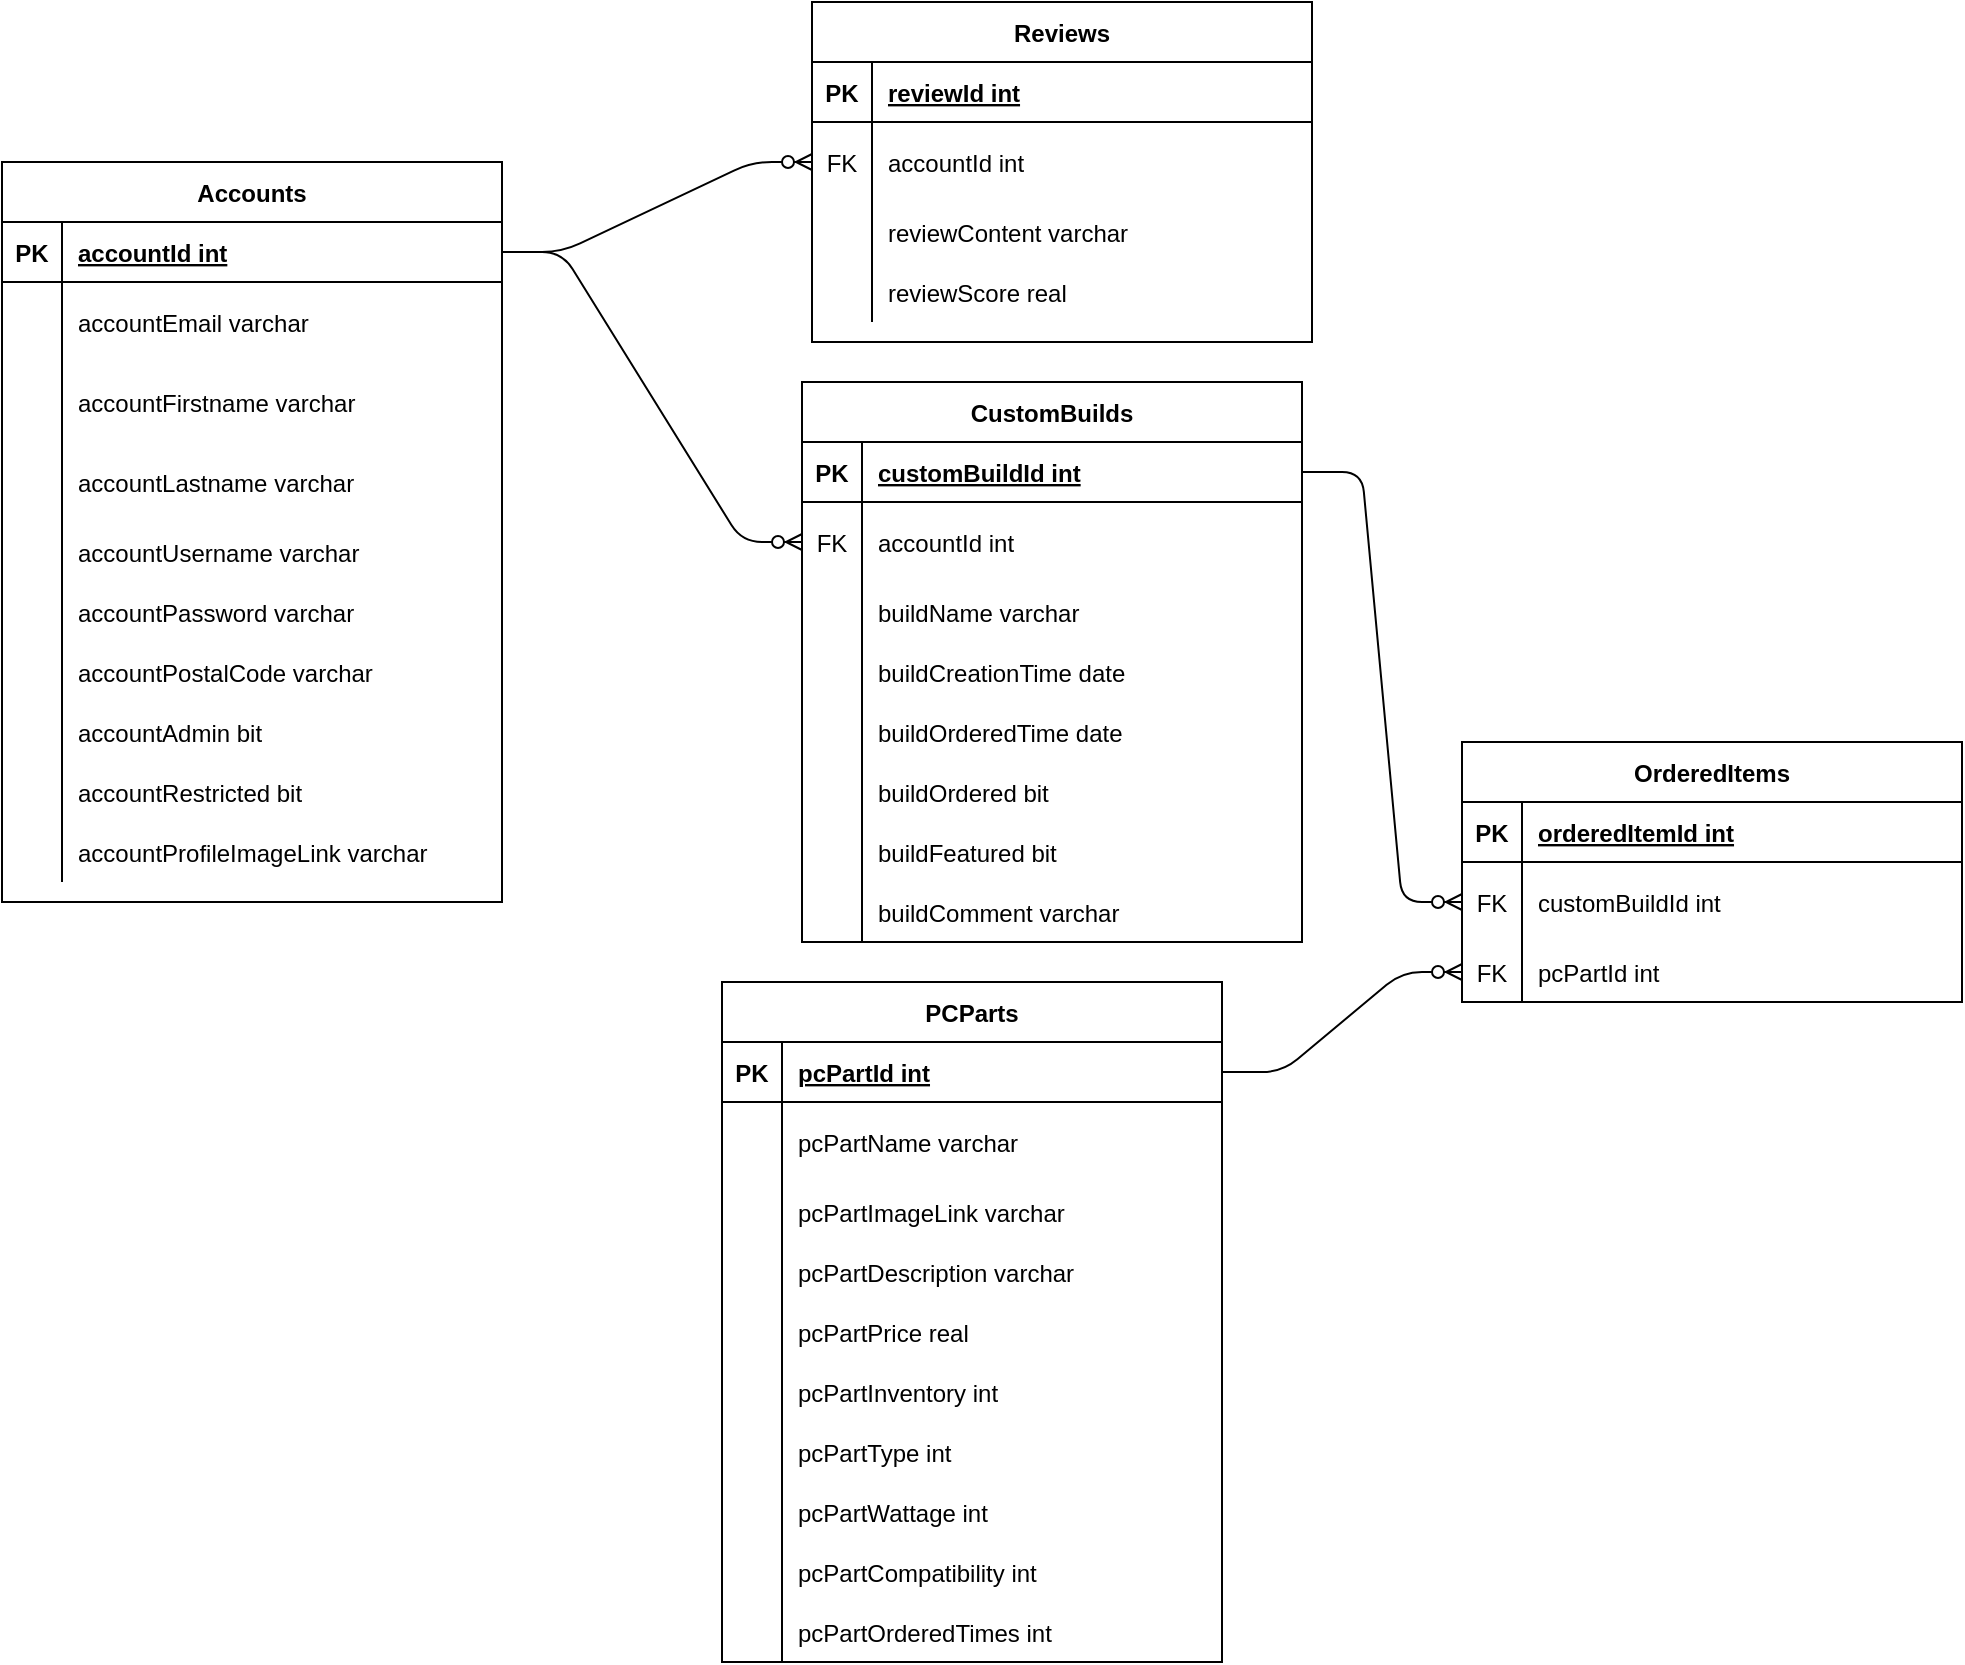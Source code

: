 <mxfile version="13.7.9" type="device"><diagram id="R2lEEEUBdFMjLlhIrx00" name="Page-1"><mxGraphModel dx="472" dy="348" grid="1" gridSize="10" guides="1" tooltips="1" connect="1" arrows="1" fold="1" page="1" pageScale="1" pageWidth="850" pageHeight="1100" math="0" shadow="0" extFonts="Permanent Marker^https://fonts.googleapis.com/css?family=Permanent+Marker"><root><mxCell id="0"/><mxCell id="1" parent="0"/><mxCell id="kTlFBCWZJjWthuYvwPtn-91" value="" style="edgeStyle=entityRelationEdgeStyle;fontSize=12;html=1;endArrow=ERzeroToMany;endFill=1;entryX=0;entryY=0.5;entryDx=0;entryDy=0;exitX=1;exitY=0.5;exitDx=0;exitDy=0;" parent="1" source="kTlFBCWZJjWthuYvwPtn-2" target="kTlFBCWZJjWthuYvwPtn-24" edge="1"><mxGeometry width="100" height="100" relative="1" as="geometry"><mxPoint x="180" y="1130" as="sourcePoint"/><mxPoint x="110" y="940" as="targetPoint"/></mxGeometry></mxCell><mxCell id="kTlFBCWZJjWthuYvwPtn-92" value="" style="edgeStyle=entityRelationEdgeStyle;fontSize=12;html=1;endArrow=ERzeroToMany;endFill=1;exitX=1;exitY=0.5;exitDx=0;exitDy=0;entryX=0;entryY=0.5;entryDx=0;entryDy=0;" parent="1" source="kTlFBCWZJjWthuYvwPtn-70" target="kTlFBCWZJjWthuYvwPtn-50" edge="1"><mxGeometry width="100" height="100" relative="1" as="geometry"><mxPoint x="350" y="1140" as="sourcePoint"/><mxPoint x="270" y="1020" as="targetPoint"/></mxGeometry></mxCell><mxCell id="kTlFBCWZJjWthuYvwPtn-93" value="" style="edgeStyle=entityRelationEdgeStyle;fontSize=12;html=1;endArrow=ERzeroToMany;endFill=1;entryX=0;entryY=0.5;entryDx=0;entryDy=0;exitX=1;exitY=0.5;exitDx=0;exitDy=0;" parent="1" source="kTlFBCWZJjWthuYvwPtn-21" target="kTlFBCWZJjWthuYvwPtn-47" edge="1"><mxGeometry width="100" height="100" relative="1" as="geometry"><mxPoint x="350" y="1100" as="sourcePoint"/><mxPoint x="280" y="910" as="targetPoint"/></mxGeometry></mxCell><mxCell id="kTlFBCWZJjWthuYvwPtn-20" value="CustomBuilds" style="shape=table;startSize=30;container=1;collapsible=1;childLayout=tableLayout;fixedRows=1;rowLines=0;fontStyle=1;align=center;resizeLast=1;" parent="1" vertex="1"><mxGeometry x="420" y="710" width="250" height="280" as="geometry"/></mxCell><mxCell id="kTlFBCWZJjWthuYvwPtn-21" value="" style="shape=partialRectangle;collapsible=0;dropTarget=0;pointerEvents=0;fillColor=none;points=[[0,0.5],[1,0.5]];portConstraint=eastwest;top=0;left=0;right=0;bottom=1;" parent="kTlFBCWZJjWthuYvwPtn-20" vertex="1"><mxGeometry y="30" width="250" height="30" as="geometry"/></mxCell><mxCell id="kTlFBCWZJjWthuYvwPtn-22" value="PK" style="shape=partialRectangle;overflow=hidden;connectable=0;fillColor=none;top=0;left=0;bottom=0;right=0;fontStyle=1;" parent="kTlFBCWZJjWthuYvwPtn-21" vertex="1"><mxGeometry width="30" height="30" as="geometry"/></mxCell><mxCell id="kTlFBCWZJjWthuYvwPtn-23" value="customBuildId int" style="shape=partialRectangle;overflow=hidden;connectable=0;fillColor=none;top=0;left=0;bottom=0;right=0;align=left;spacingLeft=6;fontStyle=5;" parent="kTlFBCWZJjWthuYvwPtn-21" vertex="1"><mxGeometry x="30" width="220" height="30" as="geometry"/></mxCell><mxCell id="kTlFBCWZJjWthuYvwPtn-24" value="" style="shape=partialRectangle;collapsible=0;dropTarget=0;pointerEvents=0;fillColor=none;points=[[0,0.5],[1,0.5]];portConstraint=eastwest;top=0;left=0;right=0;bottom=0;" parent="kTlFBCWZJjWthuYvwPtn-20" vertex="1"><mxGeometry y="60" width="250" height="40" as="geometry"/></mxCell><mxCell id="kTlFBCWZJjWthuYvwPtn-25" value="FK" style="shape=partialRectangle;overflow=hidden;connectable=0;fillColor=none;top=0;left=0;bottom=0;right=0;" parent="kTlFBCWZJjWthuYvwPtn-24" vertex="1"><mxGeometry width="30" height="40" as="geometry"/></mxCell><mxCell id="kTlFBCWZJjWthuYvwPtn-26" value="accountId int" style="shape=partialRectangle;overflow=hidden;connectable=0;fillColor=none;top=0;left=0;bottom=0;right=0;align=left;spacingLeft=6;" parent="kTlFBCWZJjWthuYvwPtn-24" vertex="1"><mxGeometry x="30" width="220" height="40" as="geometry"/></mxCell><mxCell id="3MyT_tnNJhP7U67o4aDa-4" value="" style="shape=partialRectangle;collapsible=0;dropTarget=0;pointerEvents=0;fillColor=none;points=[[0,0.5],[1,0.5]];portConstraint=eastwest;top=0;left=0;right=0;bottom=0;" parent="kTlFBCWZJjWthuYvwPtn-20" vertex="1"><mxGeometry y="100" width="250" height="30" as="geometry"/></mxCell><mxCell id="3MyT_tnNJhP7U67o4aDa-5" value="" style="shape=partialRectangle;overflow=hidden;connectable=0;fillColor=none;top=0;left=0;bottom=0;right=0;" parent="3MyT_tnNJhP7U67o4aDa-4" vertex="1"><mxGeometry width="30" height="30" as="geometry"/></mxCell><mxCell id="3MyT_tnNJhP7U67o4aDa-6" value="buildName varchar" style="shape=partialRectangle;overflow=hidden;connectable=0;fillColor=none;top=0;left=0;bottom=0;right=0;align=left;spacingLeft=6;" parent="3MyT_tnNJhP7U67o4aDa-4" vertex="1"><mxGeometry x="30" width="220" height="30" as="geometry"/></mxCell><mxCell id="kTlFBCWZJjWthuYvwPtn-27" value="" style="shape=partialRectangle;collapsible=0;dropTarget=0;pointerEvents=0;fillColor=none;points=[[0,0.5],[1,0.5]];portConstraint=eastwest;top=0;left=0;right=0;bottom=0;" parent="kTlFBCWZJjWthuYvwPtn-20" vertex="1"><mxGeometry y="130" width="250" height="30" as="geometry"/></mxCell><mxCell id="kTlFBCWZJjWthuYvwPtn-28" value="" style="shape=partialRectangle;overflow=hidden;connectable=0;fillColor=none;top=0;left=0;bottom=0;right=0;" parent="kTlFBCWZJjWthuYvwPtn-27" vertex="1"><mxGeometry width="30" height="30" as="geometry"/></mxCell><mxCell id="kTlFBCWZJjWthuYvwPtn-29" value="buildCreationTime date" style="shape=partialRectangle;overflow=hidden;connectable=0;fillColor=none;top=0;left=0;bottom=0;right=0;align=left;spacingLeft=6;" parent="kTlFBCWZJjWthuYvwPtn-27" vertex="1"><mxGeometry x="30" width="220" height="30" as="geometry"/></mxCell><mxCell id="kTlFBCWZJjWthuYvwPtn-53" value="" style="shape=partialRectangle;collapsible=0;dropTarget=0;pointerEvents=0;fillColor=none;points=[[0,0.5],[1,0.5]];portConstraint=eastwest;top=0;left=0;right=0;bottom=0;" parent="kTlFBCWZJjWthuYvwPtn-20" vertex="1"><mxGeometry y="160" width="250" height="30" as="geometry"/></mxCell><mxCell id="kTlFBCWZJjWthuYvwPtn-54" value="" style="shape=partialRectangle;overflow=hidden;connectable=0;fillColor=none;top=0;left=0;bottom=0;right=0;" parent="kTlFBCWZJjWthuYvwPtn-53" vertex="1"><mxGeometry width="30" height="30" as="geometry"/></mxCell><mxCell id="kTlFBCWZJjWthuYvwPtn-55" value="buildOrderedTime date" style="shape=partialRectangle;overflow=hidden;connectable=0;fillColor=none;top=0;left=0;bottom=0;right=0;align=left;spacingLeft=6;" parent="kTlFBCWZJjWthuYvwPtn-53" vertex="1"><mxGeometry x="30" width="220" height="30" as="geometry"/></mxCell><mxCell id="kTlFBCWZJjWthuYvwPtn-56" value="" style="shape=partialRectangle;collapsible=0;dropTarget=0;pointerEvents=0;fillColor=none;points=[[0,0.5],[1,0.5]];portConstraint=eastwest;top=0;left=0;right=0;bottom=0;" parent="kTlFBCWZJjWthuYvwPtn-20" vertex="1"><mxGeometry y="190" width="250" height="30" as="geometry"/></mxCell><mxCell id="kTlFBCWZJjWthuYvwPtn-57" value="" style="shape=partialRectangle;overflow=hidden;connectable=0;fillColor=none;top=0;left=0;bottom=0;right=0;" parent="kTlFBCWZJjWthuYvwPtn-56" vertex="1"><mxGeometry width="30" height="30" as="geometry"/></mxCell><mxCell id="kTlFBCWZJjWthuYvwPtn-58" value="buildOrdered bit" style="shape=partialRectangle;overflow=hidden;connectable=0;fillColor=none;top=0;left=0;bottom=0;right=0;align=left;spacingLeft=6;" parent="kTlFBCWZJjWthuYvwPtn-56" vertex="1"><mxGeometry x="30" width="220" height="30" as="geometry"/></mxCell><mxCell id="kTlFBCWZJjWthuYvwPtn-88" value="" style="shape=partialRectangle;collapsible=0;dropTarget=0;pointerEvents=0;fillColor=none;points=[[0,0.5],[1,0.5]];portConstraint=eastwest;top=0;left=0;right=0;bottom=0;" parent="kTlFBCWZJjWthuYvwPtn-20" vertex="1"><mxGeometry y="220" width="250" height="30" as="geometry"/></mxCell><mxCell id="kTlFBCWZJjWthuYvwPtn-89" value="" style="shape=partialRectangle;overflow=hidden;connectable=0;fillColor=none;top=0;left=0;bottom=0;right=0;" parent="kTlFBCWZJjWthuYvwPtn-88" vertex="1"><mxGeometry width="30" height="30" as="geometry"/></mxCell><mxCell id="kTlFBCWZJjWthuYvwPtn-90" value="buildFeatured bit" style="shape=partialRectangle;overflow=hidden;connectable=0;fillColor=none;top=0;left=0;bottom=0;right=0;align=left;spacingLeft=6;" parent="kTlFBCWZJjWthuYvwPtn-88" vertex="1"><mxGeometry x="30" width="220" height="30" as="geometry"/></mxCell><mxCell id="ibmkBuPdhSkNix2iXy90-1" value="" style="shape=partialRectangle;collapsible=0;dropTarget=0;pointerEvents=0;fillColor=none;points=[[0,0.5],[1,0.5]];portConstraint=eastwest;top=0;left=0;right=0;bottom=0;" parent="kTlFBCWZJjWthuYvwPtn-20" vertex="1"><mxGeometry y="250" width="250" height="30" as="geometry"/></mxCell><mxCell id="ibmkBuPdhSkNix2iXy90-2" value="" style="shape=partialRectangle;overflow=hidden;connectable=0;fillColor=none;top=0;left=0;bottom=0;right=0;" parent="ibmkBuPdhSkNix2iXy90-1" vertex="1"><mxGeometry width="30" height="30" as="geometry"/></mxCell><mxCell id="ibmkBuPdhSkNix2iXy90-3" value="buildComment varchar" style="shape=partialRectangle;overflow=hidden;connectable=0;fillColor=none;top=0;left=0;bottom=0;right=0;align=left;spacingLeft=6;" parent="ibmkBuPdhSkNix2iXy90-1" vertex="1"><mxGeometry x="30" width="220" height="30" as="geometry"/></mxCell><mxCell id="vcdEx6bv-lpTKyef4e6X-51" value="" style="edgeStyle=entityRelationEdgeStyle;fontSize=12;html=1;endArrow=ERzeroToMany;endFill=1;entryX=0;entryY=0.5;entryDx=0;entryDy=0;exitX=1;exitY=0.5;exitDx=0;exitDy=0;" parent="1" source="kTlFBCWZJjWthuYvwPtn-2" target="vcdEx6bv-lpTKyef4e6X-30" edge="1"><mxGeometry width="100" height="100" relative="1" as="geometry"><mxPoint x="230" y="565" as="sourcePoint"/><mxPoint x="360" y="590" as="targetPoint"/></mxGeometry></mxCell><mxCell id="vcdEx6bv-lpTKyef4e6X-26" value="Reviews" style="shape=table;startSize=30;container=1;collapsible=1;childLayout=tableLayout;fixedRows=1;rowLines=0;fontStyle=1;align=center;resizeLast=1;" parent="1" vertex="1"><mxGeometry x="425" y="520" width="250" height="170" as="geometry"/></mxCell><mxCell id="vcdEx6bv-lpTKyef4e6X-27" value="" style="shape=partialRectangle;collapsible=0;dropTarget=0;pointerEvents=0;fillColor=none;points=[[0,0.5],[1,0.5]];portConstraint=eastwest;top=0;left=0;right=0;bottom=1;" parent="vcdEx6bv-lpTKyef4e6X-26" vertex="1"><mxGeometry y="30" width="250" height="30" as="geometry"/></mxCell><mxCell id="vcdEx6bv-lpTKyef4e6X-28" value="PK" style="shape=partialRectangle;overflow=hidden;connectable=0;fillColor=none;top=0;left=0;bottom=0;right=0;fontStyle=1;" parent="vcdEx6bv-lpTKyef4e6X-27" vertex="1"><mxGeometry width="30" height="30" as="geometry"/></mxCell><mxCell id="vcdEx6bv-lpTKyef4e6X-29" value="reviewId int" style="shape=partialRectangle;overflow=hidden;connectable=0;fillColor=none;top=0;left=0;bottom=0;right=0;align=left;spacingLeft=6;fontStyle=5;" parent="vcdEx6bv-lpTKyef4e6X-27" vertex="1"><mxGeometry x="30" width="220" height="30" as="geometry"/></mxCell><mxCell id="vcdEx6bv-lpTKyef4e6X-30" value="" style="shape=partialRectangle;collapsible=0;dropTarget=0;pointerEvents=0;fillColor=none;points=[[0,0.5],[1,0.5]];portConstraint=eastwest;top=0;left=0;right=0;bottom=0;" parent="vcdEx6bv-lpTKyef4e6X-26" vertex="1"><mxGeometry y="60" width="250" height="40" as="geometry"/></mxCell><mxCell id="vcdEx6bv-lpTKyef4e6X-31" value="FK" style="shape=partialRectangle;overflow=hidden;connectable=0;fillColor=none;top=0;left=0;bottom=0;right=0;" parent="vcdEx6bv-lpTKyef4e6X-30" vertex="1"><mxGeometry width="30" height="40" as="geometry"/></mxCell><mxCell id="vcdEx6bv-lpTKyef4e6X-32" value="accountId int" style="shape=partialRectangle;overflow=hidden;connectable=0;fillColor=none;top=0;left=0;bottom=0;right=0;align=left;spacingLeft=6;" parent="vcdEx6bv-lpTKyef4e6X-30" vertex="1"><mxGeometry x="30" width="220" height="40" as="geometry"/></mxCell><mxCell id="vcdEx6bv-lpTKyef4e6X-33" value="" style="shape=partialRectangle;collapsible=0;dropTarget=0;pointerEvents=0;fillColor=none;points=[[0,0.5],[1,0.5]];portConstraint=eastwest;top=0;left=0;right=0;bottom=0;" parent="vcdEx6bv-lpTKyef4e6X-26" vertex="1"><mxGeometry y="100" width="250" height="30" as="geometry"/></mxCell><mxCell id="vcdEx6bv-lpTKyef4e6X-34" value="" style="shape=partialRectangle;overflow=hidden;connectable=0;fillColor=none;top=0;left=0;bottom=0;right=0;" parent="vcdEx6bv-lpTKyef4e6X-33" vertex="1"><mxGeometry width="30" height="30" as="geometry"/></mxCell><mxCell id="vcdEx6bv-lpTKyef4e6X-35" value="reviewContent varchar" style="shape=partialRectangle;overflow=hidden;connectable=0;fillColor=none;top=0;left=0;bottom=0;right=0;align=left;spacingLeft=6;" parent="vcdEx6bv-lpTKyef4e6X-33" vertex="1"><mxGeometry x="30" width="220" height="30" as="geometry"/></mxCell><mxCell id="vcdEx6bv-lpTKyef4e6X-36" value="" style="shape=partialRectangle;collapsible=0;dropTarget=0;pointerEvents=0;fillColor=none;points=[[0,0.5],[1,0.5]];portConstraint=eastwest;top=0;left=0;right=0;bottom=0;" parent="vcdEx6bv-lpTKyef4e6X-26" vertex="1"><mxGeometry y="130" width="250" height="30" as="geometry"/></mxCell><mxCell id="vcdEx6bv-lpTKyef4e6X-37" value="" style="shape=partialRectangle;overflow=hidden;connectable=0;fillColor=none;top=0;left=0;bottom=0;right=0;" parent="vcdEx6bv-lpTKyef4e6X-36" vertex="1"><mxGeometry width="30" height="30" as="geometry"/></mxCell><mxCell id="vcdEx6bv-lpTKyef4e6X-38" value="reviewScore real" style="shape=partialRectangle;overflow=hidden;connectable=0;fillColor=none;top=0;left=0;bottom=0;right=0;align=left;spacingLeft=6;" parent="vcdEx6bv-lpTKyef4e6X-36" vertex="1"><mxGeometry x="30" width="220" height="30" as="geometry"/></mxCell><mxCell id="kTlFBCWZJjWthuYvwPtn-1" value="Accounts" style="shape=table;startSize=30;container=1;collapsible=1;childLayout=tableLayout;fixedRows=1;rowLines=0;fontStyle=1;align=center;resizeLast=1;" parent="1" vertex="1"><mxGeometry x="20" y="600" width="250" height="370" as="geometry"/></mxCell><mxCell id="kTlFBCWZJjWthuYvwPtn-2" value="" style="shape=partialRectangle;collapsible=0;dropTarget=0;pointerEvents=0;fillColor=none;points=[[0,0.5],[1,0.5]];portConstraint=eastwest;top=0;left=0;right=0;bottom=1;" parent="kTlFBCWZJjWthuYvwPtn-1" vertex="1"><mxGeometry y="30" width="250" height="30" as="geometry"/></mxCell><mxCell id="kTlFBCWZJjWthuYvwPtn-3" value="PK" style="shape=partialRectangle;overflow=hidden;connectable=0;fillColor=none;top=0;left=0;bottom=0;right=0;fontStyle=1;" parent="kTlFBCWZJjWthuYvwPtn-2" vertex="1"><mxGeometry width="30" height="30" as="geometry"/></mxCell><mxCell id="kTlFBCWZJjWthuYvwPtn-4" value="accountId int" style="shape=partialRectangle;overflow=hidden;connectable=0;fillColor=none;top=0;left=0;bottom=0;right=0;align=left;spacingLeft=6;fontStyle=5;" parent="kTlFBCWZJjWthuYvwPtn-2" vertex="1"><mxGeometry x="30" width="220" height="30" as="geometry"/></mxCell><mxCell id="kTlFBCWZJjWthuYvwPtn-5" value="" style="shape=partialRectangle;collapsible=0;dropTarget=0;pointerEvents=0;fillColor=none;points=[[0,0.5],[1,0.5]];portConstraint=eastwest;top=0;left=0;right=0;bottom=0;" parent="kTlFBCWZJjWthuYvwPtn-1" vertex="1"><mxGeometry y="60" width="250" height="40" as="geometry"/></mxCell><mxCell id="kTlFBCWZJjWthuYvwPtn-6" value="" style="shape=partialRectangle;overflow=hidden;connectable=0;fillColor=none;top=0;left=0;bottom=0;right=0;" parent="kTlFBCWZJjWthuYvwPtn-5" vertex="1"><mxGeometry width="30" height="40" as="geometry"/></mxCell><mxCell id="kTlFBCWZJjWthuYvwPtn-7" value="accountEmail varchar" style="shape=partialRectangle;overflow=hidden;connectable=0;fillColor=none;top=0;left=0;bottom=0;right=0;align=left;spacingLeft=6;" parent="kTlFBCWZJjWthuYvwPtn-5" vertex="1"><mxGeometry x="30" width="220" height="40" as="geometry"/></mxCell><mxCell id="Oik9WNWwoDnyMP662TAf-1" value="" style="shape=partialRectangle;collapsible=0;dropTarget=0;pointerEvents=0;fillColor=none;points=[[0,0.5],[1,0.5]];portConstraint=eastwest;top=0;left=0;right=0;bottom=0;" vertex="1" parent="kTlFBCWZJjWthuYvwPtn-1"><mxGeometry y="100" width="250" height="40" as="geometry"/></mxCell><mxCell id="Oik9WNWwoDnyMP662TAf-2" value="" style="shape=partialRectangle;overflow=hidden;connectable=0;fillColor=none;top=0;left=0;bottom=0;right=0;" vertex="1" parent="Oik9WNWwoDnyMP662TAf-1"><mxGeometry width="30" height="40" as="geometry"/></mxCell><mxCell id="Oik9WNWwoDnyMP662TAf-3" value="accountFirstname varchar" style="shape=partialRectangle;overflow=hidden;connectable=0;fillColor=none;top=0;left=0;bottom=0;right=0;align=left;spacingLeft=6;" vertex="1" parent="Oik9WNWwoDnyMP662TAf-1"><mxGeometry x="30" width="220" height="40" as="geometry"/></mxCell><mxCell id="Oik9WNWwoDnyMP662TAf-4" value="" style="shape=partialRectangle;collapsible=0;dropTarget=0;pointerEvents=0;fillColor=none;points=[[0,0.5],[1,0.5]];portConstraint=eastwest;top=0;left=0;right=0;bottom=0;" vertex="1" parent="kTlFBCWZJjWthuYvwPtn-1"><mxGeometry y="140" width="250" height="40" as="geometry"/></mxCell><mxCell id="Oik9WNWwoDnyMP662TAf-5" value="" style="shape=partialRectangle;overflow=hidden;connectable=0;fillColor=none;top=0;left=0;bottom=0;right=0;" vertex="1" parent="Oik9WNWwoDnyMP662TAf-4"><mxGeometry width="30" height="40" as="geometry"/></mxCell><mxCell id="Oik9WNWwoDnyMP662TAf-6" value="accountLastname varchar" style="shape=partialRectangle;overflow=hidden;connectable=0;fillColor=none;top=0;left=0;bottom=0;right=0;align=left;spacingLeft=6;" vertex="1" parent="Oik9WNWwoDnyMP662TAf-4"><mxGeometry x="30" width="220" height="40" as="geometry"/></mxCell><mxCell id="kTlFBCWZJjWthuYvwPtn-8" value="" style="shape=partialRectangle;collapsible=0;dropTarget=0;pointerEvents=0;fillColor=none;points=[[0,0.5],[1,0.5]];portConstraint=eastwest;top=0;left=0;right=0;bottom=0;" parent="kTlFBCWZJjWthuYvwPtn-1" vertex="1"><mxGeometry y="180" width="250" height="30" as="geometry"/></mxCell><mxCell id="kTlFBCWZJjWthuYvwPtn-9" value="" style="shape=partialRectangle;overflow=hidden;connectable=0;fillColor=none;top=0;left=0;bottom=0;right=0;" parent="kTlFBCWZJjWthuYvwPtn-8" vertex="1"><mxGeometry width="30" height="30" as="geometry"/></mxCell><mxCell id="kTlFBCWZJjWthuYvwPtn-10" value="accountUsername varchar" style="shape=partialRectangle;overflow=hidden;connectable=0;fillColor=none;top=0;left=0;bottom=0;right=0;align=left;spacingLeft=6;" parent="kTlFBCWZJjWthuYvwPtn-8" vertex="1"><mxGeometry x="30" width="220" height="30" as="geometry"/></mxCell><mxCell id="kTlFBCWZJjWthuYvwPtn-11" value="" style="shape=partialRectangle;collapsible=0;dropTarget=0;pointerEvents=0;fillColor=none;points=[[0,0.5],[1,0.5]];portConstraint=eastwest;top=0;left=0;right=0;bottom=0;" parent="kTlFBCWZJjWthuYvwPtn-1" vertex="1"><mxGeometry y="210" width="250" height="30" as="geometry"/></mxCell><mxCell id="kTlFBCWZJjWthuYvwPtn-12" value="" style="shape=partialRectangle;overflow=hidden;connectable=0;fillColor=none;top=0;left=0;bottom=0;right=0;" parent="kTlFBCWZJjWthuYvwPtn-11" vertex="1"><mxGeometry width="30" height="30" as="geometry"/></mxCell><mxCell id="kTlFBCWZJjWthuYvwPtn-13" value="accountPassword varchar" style="shape=partialRectangle;overflow=hidden;connectable=0;fillColor=none;top=0;left=0;bottom=0;right=0;align=left;spacingLeft=6;" parent="kTlFBCWZJjWthuYvwPtn-11" vertex="1"><mxGeometry x="30" width="220" height="30" as="geometry"/></mxCell><mxCell id="kTlFBCWZJjWthuYvwPtn-14" value="" style="shape=partialRectangle;collapsible=0;dropTarget=0;pointerEvents=0;fillColor=none;points=[[0,0.5],[1,0.5]];portConstraint=eastwest;top=0;left=0;right=0;bottom=0;" parent="kTlFBCWZJjWthuYvwPtn-1" vertex="1"><mxGeometry y="240" width="250" height="30" as="geometry"/></mxCell><mxCell id="kTlFBCWZJjWthuYvwPtn-15" value="" style="shape=partialRectangle;overflow=hidden;connectable=0;fillColor=none;top=0;left=0;bottom=0;right=0;" parent="kTlFBCWZJjWthuYvwPtn-14" vertex="1"><mxGeometry width="30" height="30" as="geometry"/></mxCell><mxCell id="kTlFBCWZJjWthuYvwPtn-16" value="accountPostalCode varchar" style="shape=partialRectangle;overflow=hidden;connectable=0;fillColor=none;top=0;left=0;bottom=0;right=0;align=left;spacingLeft=6;" parent="kTlFBCWZJjWthuYvwPtn-14" vertex="1"><mxGeometry x="30" width="220" height="30" as="geometry"/></mxCell><mxCell id="kTlFBCWZJjWthuYvwPtn-36" value="" style="shape=partialRectangle;collapsible=0;dropTarget=0;pointerEvents=0;fillColor=none;points=[[0,0.5],[1,0.5]];portConstraint=eastwest;top=0;left=0;right=0;bottom=0;" parent="kTlFBCWZJjWthuYvwPtn-1" vertex="1"><mxGeometry y="270" width="250" height="30" as="geometry"/></mxCell><mxCell id="kTlFBCWZJjWthuYvwPtn-37" value="" style="shape=partialRectangle;overflow=hidden;connectable=0;fillColor=none;top=0;left=0;bottom=0;right=0;" parent="kTlFBCWZJjWthuYvwPtn-36" vertex="1"><mxGeometry width="30" height="30" as="geometry"/></mxCell><mxCell id="kTlFBCWZJjWthuYvwPtn-38" value="accountAdmin bit" style="shape=partialRectangle;overflow=hidden;connectable=0;fillColor=none;top=0;left=0;bottom=0;right=0;align=left;spacingLeft=6;" parent="kTlFBCWZJjWthuYvwPtn-36" vertex="1"><mxGeometry x="30" width="220" height="30" as="geometry"/></mxCell><mxCell id="mxynemmjetm4e7g7skzP-1" value="" style="shape=partialRectangle;collapsible=0;dropTarget=0;pointerEvents=0;fillColor=none;points=[[0,0.5],[1,0.5]];portConstraint=eastwest;top=0;left=0;right=0;bottom=0;" parent="kTlFBCWZJjWthuYvwPtn-1" vertex="1"><mxGeometry y="300" width="250" height="30" as="geometry"/></mxCell><mxCell id="mxynemmjetm4e7g7skzP-2" value="" style="shape=partialRectangle;overflow=hidden;connectable=0;fillColor=none;top=0;left=0;bottom=0;right=0;" parent="mxynemmjetm4e7g7skzP-1" vertex="1"><mxGeometry width="30" height="30" as="geometry"/></mxCell><mxCell id="mxynemmjetm4e7g7skzP-3" value="accountRestricted bit" style="shape=partialRectangle;overflow=hidden;connectable=0;fillColor=none;top=0;left=0;bottom=0;right=0;align=left;spacingLeft=6;" parent="mxynemmjetm4e7g7skzP-1" vertex="1"><mxGeometry x="30" width="220" height="30" as="geometry"/></mxCell><mxCell id="mxynemmjetm4e7g7skzP-4" value="" style="shape=partialRectangle;collapsible=0;dropTarget=0;pointerEvents=0;fillColor=none;points=[[0,0.5],[1,0.5]];portConstraint=eastwest;top=0;left=0;right=0;bottom=0;" parent="kTlFBCWZJjWthuYvwPtn-1" vertex="1"><mxGeometry y="330" width="250" height="30" as="geometry"/></mxCell><mxCell id="mxynemmjetm4e7g7skzP-5" value="" style="shape=partialRectangle;overflow=hidden;connectable=0;fillColor=none;top=0;left=0;bottom=0;right=0;" parent="mxynemmjetm4e7g7skzP-4" vertex="1"><mxGeometry width="30" height="30" as="geometry"/></mxCell><mxCell id="mxynemmjetm4e7g7skzP-6" value="accountProfileImageLink varchar" style="shape=partialRectangle;overflow=hidden;connectable=0;fillColor=none;top=0;left=0;bottom=0;right=0;align=left;spacingLeft=6;" parent="mxynemmjetm4e7g7skzP-4" vertex="1"><mxGeometry x="30" width="220" height="30" as="geometry"/></mxCell><mxCell id="kTlFBCWZJjWthuYvwPtn-69" value="PCParts" style="shape=table;startSize=30;container=1;collapsible=1;childLayout=tableLayout;fixedRows=1;rowLines=0;fontStyle=1;align=center;resizeLast=1;" parent="1" vertex="1"><mxGeometry x="380" y="1010" width="250" height="340" as="geometry"/></mxCell><mxCell id="kTlFBCWZJjWthuYvwPtn-70" value="" style="shape=partialRectangle;collapsible=0;dropTarget=0;pointerEvents=0;fillColor=none;points=[[0,0.5],[1,0.5]];portConstraint=eastwest;top=0;left=0;right=0;bottom=1;" parent="kTlFBCWZJjWthuYvwPtn-69" vertex="1"><mxGeometry y="30" width="250" height="30" as="geometry"/></mxCell><mxCell id="kTlFBCWZJjWthuYvwPtn-71" value="PK" style="shape=partialRectangle;overflow=hidden;connectable=0;fillColor=none;top=0;left=0;bottom=0;right=0;fontStyle=1;" parent="kTlFBCWZJjWthuYvwPtn-70" vertex="1"><mxGeometry width="30" height="30" as="geometry"/></mxCell><mxCell id="kTlFBCWZJjWthuYvwPtn-72" value="pcPartId int" style="shape=partialRectangle;overflow=hidden;connectable=0;fillColor=none;top=0;left=0;bottom=0;right=0;align=left;spacingLeft=6;fontStyle=5;" parent="kTlFBCWZJjWthuYvwPtn-70" vertex="1"><mxGeometry x="30" width="220" height="30" as="geometry"/></mxCell><mxCell id="kTlFBCWZJjWthuYvwPtn-73" value="" style="shape=partialRectangle;collapsible=0;dropTarget=0;pointerEvents=0;fillColor=none;points=[[0,0.5],[1,0.5]];portConstraint=eastwest;top=0;left=0;right=0;bottom=0;" parent="kTlFBCWZJjWthuYvwPtn-69" vertex="1"><mxGeometry y="60" width="250" height="40" as="geometry"/></mxCell><mxCell id="kTlFBCWZJjWthuYvwPtn-74" value="" style="shape=partialRectangle;overflow=hidden;connectable=0;fillColor=none;top=0;left=0;bottom=0;right=0;" parent="kTlFBCWZJjWthuYvwPtn-73" vertex="1"><mxGeometry width="30" height="40" as="geometry"/></mxCell><mxCell id="kTlFBCWZJjWthuYvwPtn-75" value="pcPartName varchar" style="shape=partialRectangle;overflow=hidden;connectable=0;fillColor=none;top=0;left=0;bottom=0;right=0;align=left;spacingLeft=6;" parent="kTlFBCWZJjWthuYvwPtn-73" vertex="1"><mxGeometry x="30" width="220" height="40" as="geometry"/></mxCell><mxCell id="kTlFBCWZJjWthuYvwPtn-76" value="" style="shape=partialRectangle;collapsible=0;dropTarget=0;pointerEvents=0;fillColor=none;points=[[0,0.5],[1,0.5]];portConstraint=eastwest;top=0;left=0;right=0;bottom=0;" parent="kTlFBCWZJjWthuYvwPtn-69" vertex="1"><mxGeometry y="100" width="250" height="30" as="geometry"/></mxCell><mxCell id="kTlFBCWZJjWthuYvwPtn-77" value="" style="shape=partialRectangle;overflow=hidden;connectable=0;fillColor=none;top=0;left=0;bottom=0;right=0;" parent="kTlFBCWZJjWthuYvwPtn-76" vertex="1"><mxGeometry width="30" height="30" as="geometry"/></mxCell><mxCell id="kTlFBCWZJjWthuYvwPtn-78" value="pcPartImageLink varchar" style="shape=partialRectangle;overflow=hidden;connectable=0;fillColor=none;top=0;left=0;bottom=0;right=0;align=left;spacingLeft=6;" parent="kTlFBCWZJjWthuYvwPtn-76" vertex="1"><mxGeometry x="30" width="220" height="30" as="geometry"/></mxCell><mxCell id="kTlFBCWZJjWthuYvwPtn-79" value="" style="shape=partialRectangle;collapsible=0;dropTarget=0;pointerEvents=0;fillColor=none;points=[[0,0.5],[1,0.5]];portConstraint=eastwest;top=0;left=0;right=0;bottom=0;" parent="kTlFBCWZJjWthuYvwPtn-69" vertex="1"><mxGeometry y="130" width="250" height="30" as="geometry"/></mxCell><mxCell id="kTlFBCWZJjWthuYvwPtn-80" value="" style="shape=partialRectangle;overflow=hidden;connectable=0;fillColor=none;top=0;left=0;bottom=0;right=0;" parent="kTlFBCWZJjWthuYvwPtn-79" vertex="1"><mxGeometry width="30" height="30" as="geometry"/></mxCell><mxCell id="kTlFBCWZJjWthuYvwPtn-81" value="pcPartDescription varchar" style="shape=partialRectangle;overflow=hidden;connectable=0;fillColor=none;top=0;left=0;bottom=0;right=0;align=left;spacingLeft=6;" parent="kTlFBCWZJjWthuYvwPtn-79" vertex="1"><mxGeometry x="30" width="220" height="30" as="geometry"/></mxCell><mxCell id="kTlFBCWZJjWthuYvwPtn-82" value="" style="shape=partialRectangle;collapsible=0;dropTarget=0;pointerEvents=0;fillColor=none;points=[[0,0.5],[1,0.5]];portConstraint=eastwest;top=0;left=0;right=0;bottom=0;" parent="kTlFBCWZJjWthuYvwPtn-69" vertex="1"><mxGeometry y="160" width="250" height="30" as="geometry"/></mxCell><mxCell id="kTlFBCWZJjWthuYvwPtn-83" value="" style="shape=partialRectangle;overflow=hidden;connectable=0;fillColor=none;top=0;left=0;bottom=0;right=0;" parent="kTlFBCWZJjWthuYvwPtn-82" vertex="1"><mxGeometry width="30" height="30" as="geometry"/></mxCell><mxCell id="kTlFBCWZJjWthuYvwPtn-84" value="pcPartPrice real" style="shape=partialRectangle;overflow=hidden;connectable=0;fillColor=none;top=0;left=0;bottom=0;right=0;align=left;spacingLeft=6;" parent="kTlFBCWZJjWthuYvwPtn-82" vertex="1"><mxGeometry x="30" width="220" height="30" as="geometry"/></mxCell><mxCell id="kTlFBCWZJjWthuYvwPtn-85" value="" style="shape=partialRectangle;collapsible=0;dropTarget=0;pointerEvents=0;fillColor=none;points=[[0,0.5],[1,0.5]];portConstraint=eastwest;top=0;left=0;right=0;bottom=0;" parent="kTlFBCWZJjWthuYvwPtn-69" vertex="1"><mxGeometry y="190" width="250" height="30" as="geometry"/></mxCell><mxCell id="kTlFBCWZJjWthuYvwPtn-86" value="" style="shape=partialRectangle;overflow=hidden;connectable=0;fillColor=none;top=0;left=0;bottom=0;right=0;" parent="kTlFBCWZJjWthuYvwPtn-85" vertex="1"><mxGeometry width="30" height="30" as="geometry"/></mxCell><mxCell id="kTlFBCWZJjWthuYvwPtn-87" value="pcPartInventory int" style="shape=partialRectangle;overflow=hidden;connectable=0;fillColor=none;top=0;left=0;bottom=0;right=0;align=left;spacingLeft=6;" parent="kTlFBCWZJjWthuYvwPtn-85" vertex="1"><mxGeometry x="30" width="220" height="30" as="geometry"/></mxCell><mxCell id="tT_53tEwKY3VXkVerZWh-1" value="" style="shape=partialRectangle;collapsible=0;dropTarget=0;pointerEvents=0;fillColor=none;points=[[0,0.5],[1,0.5]];portConstraint=eastwest;top=0;left=0;right=0;bottom=0;" parent="kTlFBCWZJjWthuYvwPtn-69" vertex="1"><mxGeometry y="220" width="250" height="30" as="geometry"/></mxCell><mxCell id="tT_53tEwKY3VXkVerZWh-2" value="" style="shape=partialRectangle;overflow=hidden;connectable=0;fillColor=none;top=0;left=0;bottom=0;right=0;" parent="tT_53tEwKY3VXkVerZWh-1" vertex="1"><mxGeometry width="30" height="30" as="geometry"/></mxCell><mxCell id="tT_53tEwKY3VXkVerZWh-3" value="pcPartType int" style="shape=partialRectangle;overflow=hidden;connectable=0;fillColor=none;top=0;left=0;bottom=0;right=0;align=left;spacingLeft=6;" parent="tT_53tEwKY3VXkVerZWh-1" vertex="1"><mxGeometry x="30" width="220" height="30" as="geometry"/></mxCell><mxCell id="FIMI_df79Xcp5d5joyeS-1" value="" style="shape=partialRectangle;collapsible=0;dropTarget=0;pointerEvents=0;fillColor=none;points=[[0,0.5],[1,0.5]];portConstraint=eastwest;top=0;left=0;right=0;bottom=0;" parent="kTlFBCWZJjWthuYvwPtn-69" vertex="1"><mxGeometry y="250" width="250" height="30" as="geometry"/></mxCell><mxCell id="FIMI_df79Xcp5d5joyeS-2" value="" style="shape=partialRectangle;overflow=hidden;connectable=0;fillColor=none;top=0;left=0;bottom=0;right=0;" parent="FIMI_df79Xcp5d5joyeS-1" vertex="1"><mxGeometry width="30" height="30" as="geometry"/></mxCell><mxCell id="FIMI_df79Xcp5d5joyeS-3" value="pcPartWattage int" style="shape=partialRectangle;overflow=hidden;connectable=0;fillColor=none;top=0;left=0;bottom=0;right=0;align=left;spacingLeft=6;" parent="FIMI_df79Xcp5d5joyeS-1" vertex="1"><mxGeometry x="30" width="220" height="30" as="geometry"/></mxCell><mxCell id="FIMI_df79Xcp5d5joyeS-7" value="" style="shape=partialRectangle;collapsible=0;dropTarget=0;pointerEvents=0;fillColor=none;points=[[0,0.5],[1,0.5]];portConstraint=eastwest;top=0;left=0;right=0;bottom=0;" parent="kTlFBCWZJjWthuYvwPtn-69" vertex="1"><mxGeometry y="280" width="250" height="30" as="geometry"/></mxCell><mxCell id="FIMI_df79Xcp5d5joyeS-8" value="" style="shape=partialRectangle;overflow=hidden;connectable=0;fillColor=none;top=0;left=0;bottom=0;right=0;" parent="FIMI_df79Xcp5d5joyeS-7" vertex="1"><mxGeometry width="30" height="30" as="geometry"/></mxCell><mxCell id="FIMI_df79Xcp5d5joyeS-9" value="pcPartCompatibility int" style="shape=partialRectangle;overflow=hidden;connectable=0;fillColor=none;top=0;left=0;bottom=0;right=0;align=left;spacingLeft=6;" parent="FIMI_df79Xcp5d5joyeS-7" vertex="1"><mxGeometry x="30" width="220" height="30" as="geometry"/></mxCell><mxCell id="b29sS1SCj9gptrpm5zpx-1" value="" style="shape=partialRectangle;collapsible=0;dropTarget=0;pointerEvents=0;fillColor=none;points=[[0,0.5],[1,0.5]];portConstraint=eastwest;top=0;left=0;right=0;bottom=0;" parent="kTlFBCWZJjWthuYvwPtn-69" vertex="1"><mxGeometry y="310" width="250" height="30" as="geometry"/></mxCell><mxCell id="b29sS1SCj9gptrpm5zpx-2" value="" style="shape=partialRectangle;overflow=hidden;connectable=0;fillColor=none;top=0;left=0;bottom=0;right=0;" parent="b29sS1SCj9gptrpm5zpx-1" vertex="1"><mxGeometry width="30" height="30" as="geometry"/></mxCell><mxCell id="b29sS1SCj9gptrpm5zpx-3" value="pcPartOrderedTimes int" style="shape=partialRectangle;overflow=hidden;connectable=0;fillColor=none;top=0;left=0;bottom=0;right=0;align=left;spacingLeft=6;" parent="b29sS1SCj9gptrpm5zpx-1" vertex="1"><mxGeometry x="30" width="220" height="30" as="geometry"/></mxCell><mxCell id="kTlFBCWZJjWthuYvwPtn-43" value="OrderedItems" style="shape=table;startSize=30;container=1;collapsible=1;childLayout=tableLayout;fixedRows=1;rowLines=0;fontStyle=1;align=center;resizeLast=1;" parent="1" vertex="1"><mxGeometry x="750" y="890" width="250" height="130" as="geometry"/></mxCell><mxCell id="kTlFBCWZJjWthuYvwPtn-44" value="" style="shape=partialRectangle;collapsible=0;dropTarget=0;pointerEvents=0;fillColor=none;points=[[0,0.5],[1,0.5]];portConstraint=eastwest;top=0;left=0;right=0;bottom=1;" parent="kTlFBCWZJjWthuYvwPtn-43" vertex="1"><mxGeometry y="30" width="250" height="30" as="geometry"/></mxCell><mxCell id="kTlFBCWZJjWthuYvwPtn-45" value="PK" style="shape=partialRectangle;overflow=hidden;connectable=0;fillColor=none;top=0;left=0;bottom=0;right=0;fontStyle=1;" parent="kTlFBCWZJjWthuYvwPtn-44" vertex="1"><mxGeometry width="30" height="30" as="geometry"/></mxCell><mxCell id="kTlFBCWZJjWthuYvwPtn-46" value="orderedItemId int" style="shape=partialRectangle;overflow=hidden;connectable=0;fillColor=none;top=0;left=0;bottom=0;right=0;align=left;spacingLeft=6;fontStyle=5;" parent="kTlFBCWZJjWthuYvwPtn-44" vertex="1"><mxGeometry x="30" width="220" height="30" as="geometry"/></mxCell><mxCell id="kTlFBCWZJjWthuYvwPtn-47" value="" style="shape=partialRectangle;collapsible=0;dropTarget=0;pointerEvents=0;fillColor=none;points=[[0,0.5],[1,0.5]];portConstraint=eastwest;top=0;left=0;right=0;bottom=0;" parent="kTlFBCWZJjWthuYvwPtn-43" vertex="1"><mxGeometry y="60" width="250" height="40" as="geometry"/></mxCell><mxCell id="kTlFBCWZJjWthuYvwPtn-48" value="FK" style="shape=partialRectangle;overflow=hidden;connectable=0;fillColor=none;top=0;left=0;bottom=0;right=0;" parent="kTlFBCWZJjWthuYvwPtn-47" vertex="1"><mxGeometry width="30" height="40" as="geometry"/></mxCell><mxCell id="kTlFBCWZJjWthuYvwPtn-49" value="customBuildId int" style="shape=partialRectangle;overflow=hidden;connectable=0;fillColor=none;top=0;left=0;bottom=0;right=0;align=left;spacingLeft=6;fontStyle=0" parent="kTlFBCWZJjWthuYvwPtn-47" vertex="1"><mxGeometry x="30" width="220" height="40" as="geometry"/></mxCell><mxCell id="kTlFBCWZJjWthuYvwPtn-50" value="" style="shape=partialRectangle;collapsible=0;dropTarget=0;pointerEvents=0;fillColor=none;points=[[0,0.5],[1,0.5]];portConstraint=eastwest;top=0;left=0;right=0;bottom=0;" parent="kTlFBCWZJjWthuYvwPtn-43" vertex="1"><mxGeometry y="100" width="250" height="30" as="geometry"/></mxCell><mxCell id="kTlFBCWZJjWthuYvwPtn-51" value="FK" style="shape=partialRectangle;overflow=hidden;connectable=0;fillColor=none;top=0;left=0;bottom=0;right=0;" parent="kTlFBCWZJjWthuYvwPtn-50" vertex="1"><mxGeometry width="30" height="30" as="geometry"/></mxCell><mxCell id="kTlFBCWZJjWthuYvwPtn-52" value="pcPartId int" style="shape=partialRectangle;overflow=hidden;connectable=0;fillColor=none;top=0;left=0;bottom=0;right=0;align=left;spacingLeft=6;" parent="kTlFBCWZJjWthuYvwPtn-50" vertex="1"><mxGeometry x="30" width="220" height="30" as="geometry"/></mxCell></root></mxGraphModel></diagram></mxfile>